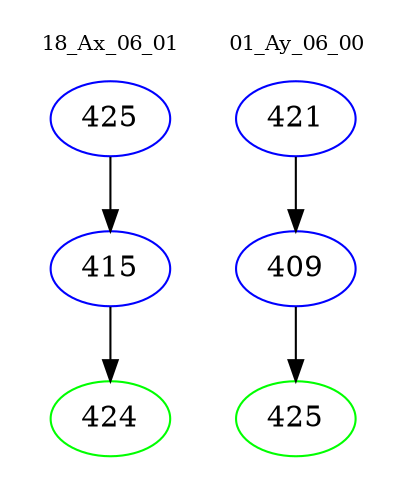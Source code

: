 digraph{
subgraph cluster_0 {
color = white
label = "18_Ax_06_01";
fontsize=10;
T0_425 [label="425", color="blue"]
T0_425 -> T0_415 [color="black"]
T0_415 [label="415", color="blue"]
T0_415 -> T0_424 [color="black"]
T0_424 [label="424", color="green"]
}
subgraph cluster_1 {
color = white
label = "01_Ay_06_00";
fontsize=10;
T1_421 [label="421", color="blue"]
T1_421 -> T1_409 [color="black"]
T1_409 [label="409", color="blue"]
T1_409 -> T1_425 [color="black"]
T1_425 [label="425", color="green"]
}
}
